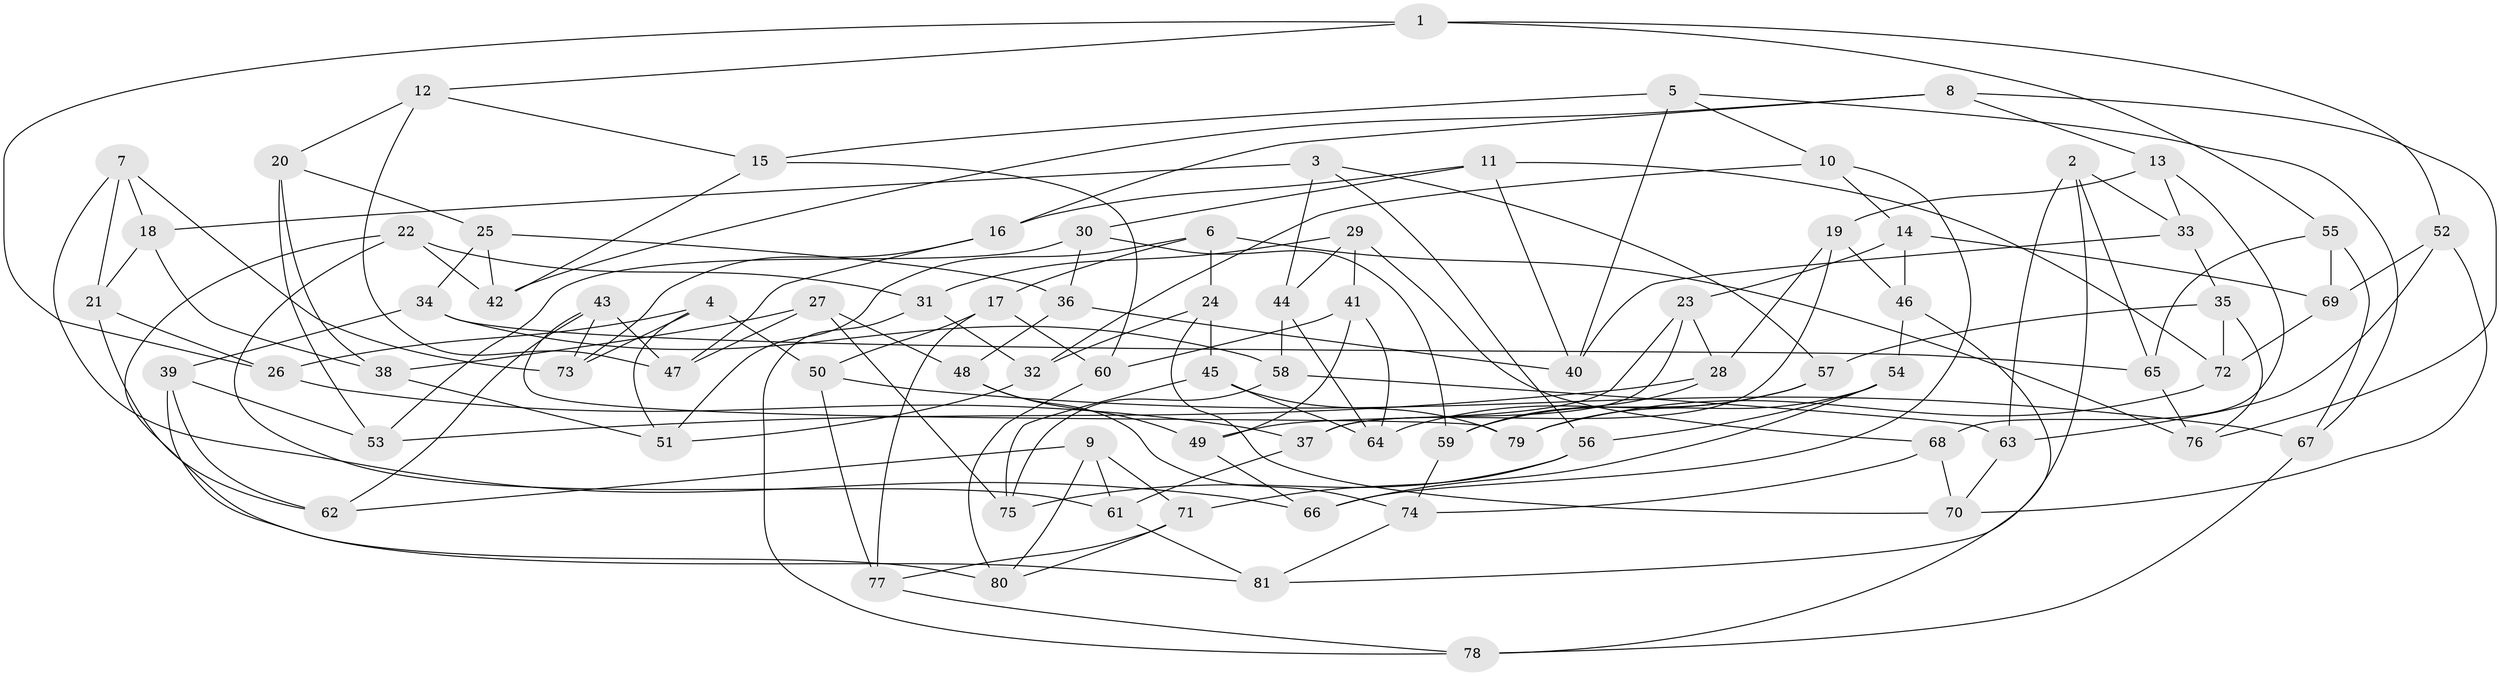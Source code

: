 // Generated by graph-tools (version 1.1) at 2025/37/03/09/25 02:37:54]
// undirected, 81 vertices, 162 edges
graph export_dot {
graph [start="1"]
  node [color=gray90,style=filled];
  1;
  2;
  3;
  4;
  5;
  6;
  7;
  8;
  9;
  10;
  11;
  12;
  13;
  14;
  15;
  16;
  17;
  18;
  19;
  20;
  21;
  22;
  23;
  24;
  25;
  26;
  27;
  28;
  29;
  30;
  31;
  32;
  33;
  34;
  35;
  36;
  37;
  38;
  39;
  40;
  41;
  42;
  43;
  44;
  45;
  46;
  47;
  48;
  49;
  50;
  51;
  52;
  53;
  54;
  55;
  56;
  57;
  58;
  59;
  60;
  61;
  62;
  63;
  64;
  65;
  66;
  67;
  68;
  69;
  70;
  71;
  72;
  73;
  74;
  75;
  76;
  77;
  78;
  79;
  80;
  81;
  1 -- 55;
  1 -- 26;
  1 -- 12;
  1 -- 52;
  2 -- 63;
  2 -- 81;
  2 -- 65;
  2 -- 33;
  3 -- 57;
  3 -- 18;
  3 -- 56;
  3 -- 44;
  4 -- 51;
  4 -- 26;
  4 -- 73;
  4 -- 50;
  5 -- 67;
  5 -- 10;
  5 -- 15;
  5 -- 40;
  6 -- 76;
  6 -- 24;
  6 -- 51;
  6 -- 17;
  7 -- 21;
  7 -- 73;
  7 -- 18;
  7 -- 66;
  8 -- 16;
  8 -- 13;
  8 -- 42;
  8 -- 76;
  9 -- 61;
  9 -- 62;
  9 -- 80;
  9 -- 71;
  10 -- 66;
  10 -- 32;
  10 -- 14;
  11 -- 72;
  11 -- 40;
  11 -- 30;
  11 -- 16;
  12 -- 15;
  12 -- 47;
  12 -- 20;
  13 -- 19;
  13 -- 33;
  13 -- 68;
  14 -- 23;
  14 -- 69;
  14 -- 46;
  15 -- 60;
  15 -- 42;
  16 -- 47;
  16 -- 73;
  17 -- 77;
  17 -- 50;
  17 -- 60;
  18 -- 38;
  18 -- 21;
  19 -- 37;
  19 -- 46;
  19 -- 28;
  20 -- 25;
  20 -- 53;
  20 -- 38;
  21 -- 62;
  21 -- 26;
  22 -- 61;
  22 -- 81;
  22 -- 42;
  22 -- 31;
  23 -- 37;
  23 -- 49;
  23 -- 28;
  24 -- 70;
  24 -- 32;
  24 -- 45;
  25 -- 36;
  25 -- 34;
  25 -- 42;
  26 -- 37;
  27 -- 47;
  27 -- 38;
  27 -- 75;
  27 -- 48;
  28 -- 53;
  28 -- 59;
  29 -- 41;
  29 -- 68;
  29 -- 44;
  29 -- 31;
  30 -- 53;
  30 -- 36;
  30 -- 59;
  31 -- 32;
  31 -- 78;
  32 -- 51;
  33 -- 35;
  33 -- 40;
  34 -- 65;
  34 -- 58;
  34 -- 39;
  35 -- 72;
  35 -- 76;
  35 -- 57;
  36 -- 40;
  36 -- 48;
  37 -- 61;
  38 -- 51;
  39 -- 80;
  39 -- 53;
  39 -- 62;
  41 -- 60;
  41 -- 49;
  41 -- 64;
  43 -- 73;
  43 -- 47;
  43 -- 62;
  43 -- 79;
  44 -- 58;
  44 -- 64;
  45 -- 75;
  45 -- 64;
  45 -- 79;
  46 -- 78;
  46 -- 54;
  48 -- 74;
  48 -- 49;
  49 -- 66;
  50 -- 77;
  50 -- 67;
  52 -- 63;
  52 -- 70;
  52 -- 69;
  54 -- 56;
  54 -- 66;
  54 -- 79;
  55 -- 69;
  55 -- 67;
  55 -- 65;
  56 -- 71;
  56 -- 75;
  57 -- 59;
  57 -- 64;
  58 -- 75;
  58 -- 63;
  59 -- 74;
  60 -- 80;
  61 -- 81;
  63 -- 70;
  65 -- 76;
  67 -- 78;
  68 -- 70;
  68 -- 74;
  69 -- 72;
  71 -- 77;
  71 -- 80;
  72 -- 79;
  74 -- 81;
  77 -- 78;
}
